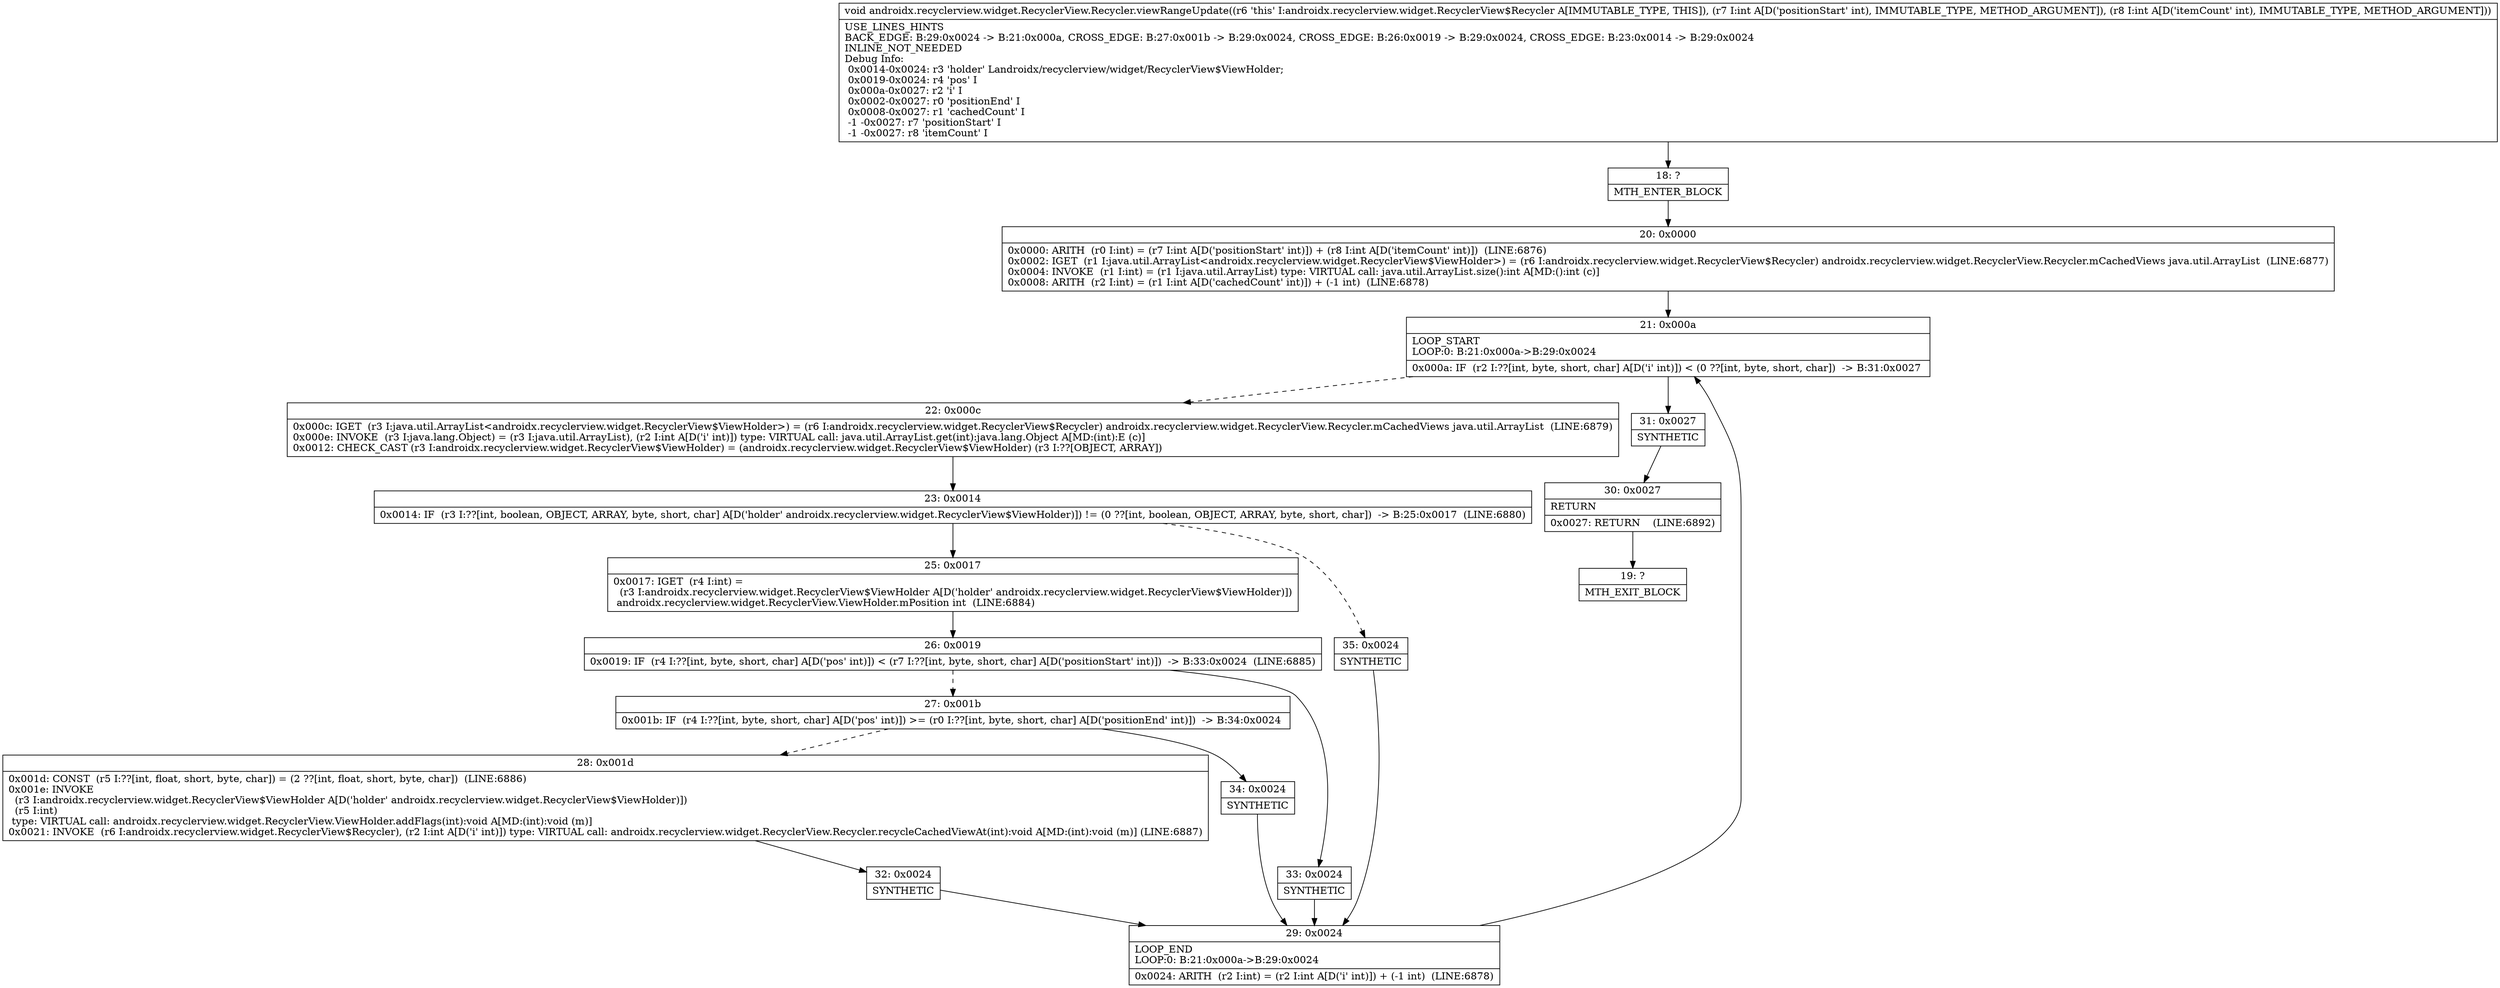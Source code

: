 digraph "CFG forandroidx.recyclerview.widget.RecyclerView.Recycler.viewRangeUpdate(II)V" {
Node_18 [shape=record,label="{18\:\ ?|MTH_ENTER_BLOCK\l}"];
Node_20 [shape=record,label="{20\:\ 0x0000|0x0000: ARITH  (r0 I:int) = (r7 I:int A[D('positionStart' int)]) + (r8 I:int A[D('itemCount' int)])  (LINE:6876)\l0x0002: IGET  (r1 I:java.util.ArrayList\<androidx.recyclerview.widget.RecyclerView$ViewHolder\>) = (r6 I:androidx.recyclerview.widget.RecyclerView$Recycler) androidx.recyclerview.widget.RecyclerView.Recycler.mCachedViews java.util.ArrayList  (LINE:6877)\l0x0004: INVOKE  (r1 I:int) = (r1 I:java.util.ArrayList) type: VIRTUAL call: java.util.ArrayList.size():int A[MD:():int (c)]\l0x0008: ARITH  (r2 I:int) = (r1 I:int A[D('cachedCount' int)]) + (\-1 int)  (LINE:6878)\l}"];
Node_21 [shape=record,label="{21\:\ 0x000a|LOOP_START\lLOOP:0: B:21:0x000a\-\>B:29:0x0024\l|0x000a: IF  (r2 I:??[int, byte, short, char] A[D('i' int)]) \< (0 ??[int, byte, short, char])  \-\> B:31:0x0027 \l}"];
Node_22 [shape=record,label="{22\:\ 0x000c|0x000c: IGET  (r3 I:java.util.ArrayList\<androidx.recyclerview.widget.RecyclerView$ViewHolder\>) = (r6 I:androidx.recyclerview.widget.RecyclerView$Recycler) androidx.recyclerview.widget.RecyclerView.Recycler.mCachedViews java.util.ArrayList  (LINE:6879)\l0x000e: INVOKE  (r3 I:java.lang.Object) = (r3 I:java.util.ArrayList), (r2 I:int A[D('i' int)]) type: VIRTUAL call: java.util.ArrayList.get(int):java.lang.Object A[MD:(int):E (c)]\l0x0012: CHECK_CAST (r3 I:androidx.recyclerview.widget.RecyclerView$ViewHolder) = (androidx.recyclerview.widget.RecyclerView$ViewHolder) (r3 I:??[OBJECT, ARRAY]) \l}"];
Node_23 [shape=record,label="{23\:\ 0x0014|0x0014: IF  (r3 I:??[int, boolean, OBJECT, ARRAY, byte, short, char] A[D('holder' androidx.recyclerview.widget.RecyclerView$ViewHolder)]) != (0 ??[int, boolean, OBJECT, ARRAY, byte, short, char])  \-\> B:25:0x0017  (LINE:6880)\l}"];
Node_25 [shape=record,label="{25\:\ 0x0017|0x0017: IGET  (r4 I:int) = \l  (r3 I:androidx.recyclerview.widget.RecyclerView$ViewHolder A[D('holder' androidx.recyclerview.widget.RecyclerView$ViewHolder)])\l androidx.recyclerview.widget.RecyclerView.ViewHolder.mPosition int  (LINE:6884)\l}"];
Node_26 [shape=record,label="{26\:\ 0x0019|0x0019: IF  (r4 I:??[int, byte, short, char] A[D('pos' int)]) \< (r7 I:??[int, byte, short, char] A[D('positionStart' int)])  \-\> B:33:0x0024  (LINE:6885)\l}"];
Node_27 [shape=record,label="{27\:\ 0x001b|0x001b: IF  (r4 I:??[int, byte, short, char] A[D('pos' int)]) \>= (r0 I:??[int, byte, short, char] A[D('positionEnd' int)])  \-\> B:34:0x0024 \l}"];
Node_28 [shape=record,label="{28\:\ 0x001d|0x001d: CONST  (r5 I:??[int, float, short, byte, char]) = (2 ??[int, float, short, byte, char])  (LINE:6886)\l0x001e: INVOKE  \l  (r3 I:androidx.recyclerview.widget.RecyclerView$ViewHolder A[D('holder' androidx.recyclerview.widget.RecyclerView$ViewHolder)])\l  (r5 I:int)\l type: VIRTUAL call: androidx.recyclerview.widget.RecyclerView.ViewHolder.addFlags(int):void A[MD:(int):void (m)]\l0x0021: INVOKE  (r6 I:androidx.recyclerview.widget.RecyclerView$Recycler), (r2 I:int A[D('i' int)]) type: VIRTUAL call: androidx.recyclerview.widget.RecyclerView.Recycler.recycleCachedViewAt(int):void A[MD:(int):void (m)] (LINE:6887)\l}"];
Node_32 [shape=record,label="{32\:\ 0x0024|SYNTHETIC\l}"];
Node_29 [shape=record,label="{29\:\ 0x0024|LOOP_END\lLOOP:0: B:21:0x000a\-\>B:29:0x0024\l|0x0024: ARITH  (r2 I:int) = (r2 I:int A[D('i' int)]) + (\-1 int)  (LINE:6878)\l}"];
Node_34 [shape=record,label="{34\:\ 0x0024|SYNTHETIC\l}"];
Node_33 [shape=record,label="{33\:\ 0x0024|SYNTHETIC\l}"];
Node_35 [shape=record,label="{35\:\ 0x0024|SYNTHETIC\l}"];
Node_31 [shape=record,label="{31\:\ 0x0027|SYNTHETIC\l}"];
Node_30 [shape=record,label="{30\:\ 0x0027|RETURN\l|0x0027: RETURN    (LINE:6892)\l}"];
Node_19 [shape=record,label="{19\:\ ?|MTH_EXIT_BLOCK\l}"];
MethodNode[shape=record,label="{void androidx.recyclerview.widget.RecyclerView.Recycler.viewRangeUpdate((r6 'this' I:androidx.recyclerview.widget.RecyclerView$Recycler A[IMMUTABLE_TYPE, THIS]), (r7 I:int A[D('positionStart' int), IMMUTABLE_TYPE, METHOD_ARGUMENT]), (r8 I:int A[D('itemCount' int), IMMUTABLE_TYPE, METHOD_ARGUMENT]))  | USE_LINES_HINTS\lBACK_EDGE: B:29:0x0024 \-\> B:21:0x000a, CROSS_EDGE: B:27:0x001b \-\> B:29:0x0024, CROSS_EDGE: B:26:0x0019 \-\> B:29:0x0024, CROSS_EDGE: B:23:0x0014 \-\> B:29:0x0024\lINLINE_NOT_NEEDED\lDebug Info:\l  0x0014\-0x0024: r3 'holder' Landroidx\/recyclerview\/widget\/RecyclerView$ViewHolder;\l  0x0019\-0x0024: r4 'pos' I\l  0x000a\-0x0027: r2 'i' I\l  0x0002\-0x0027: r0 'positionEnd' I\l  0x0008\-0x0027: r1 'cachedCount' I\l  \-1 \-0x0027: r7 'positionStart' I\l  \-1 \-0x0027: r8 'itemCount' I\l}"];
MethodNode -> Node_18;Node_18 -> Node_20;
Node_20 -> Node_21;
Node_21 -> Node_22[style=dashed];
Node_21 -> Node_31;
Node_22 -> Node_23;
Node_23 -> Node_25;
Node_23 -> Node_35[style=dashed];
Node_25 -> Node_26;
Node_26 -> Node_27[style=dashed];
Node_26 -> Node_33;
Node_27 -> Node_28[style=dashed];
Node_27 -> Node_34;
Node_28 -> Node_32;
Node_32 -> Node_29;
Node_29 -> Node_21;
Node_34 -> Node_29;
Node_33 -> Node_29;
Node_35 -> Node_29;
Node_31 -> Node_30;
Node_30 -> Node_19;
}

